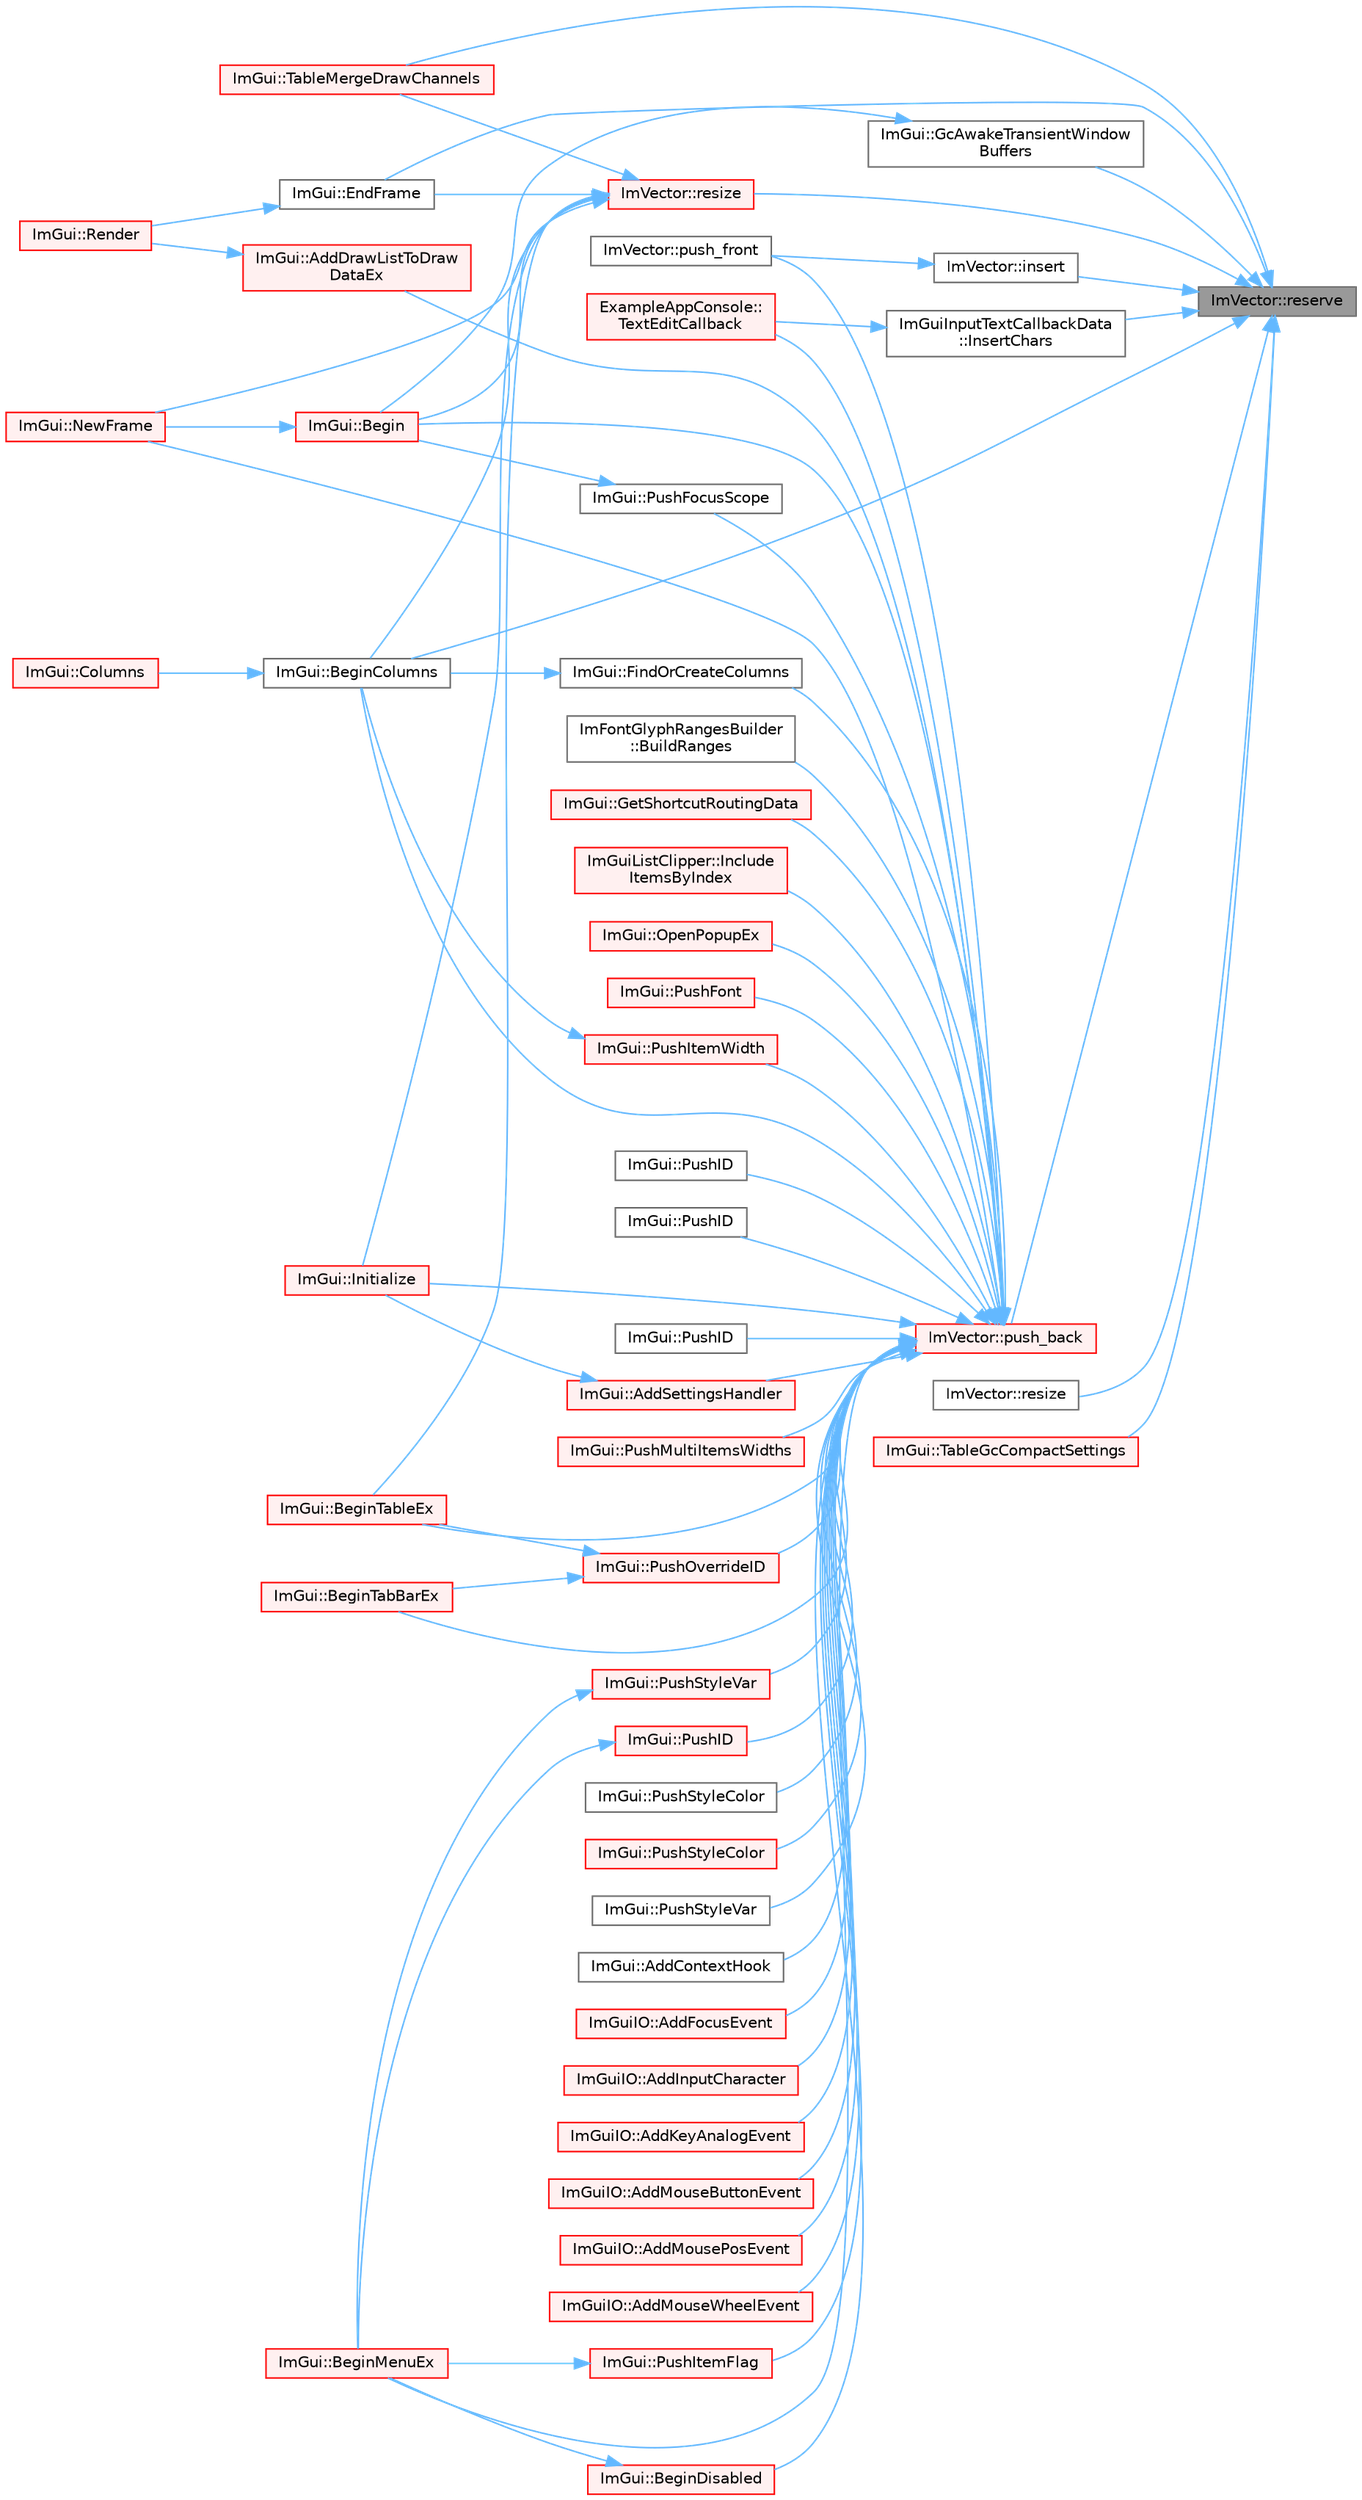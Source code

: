 digraph "ImVector::reserve"
{
 // LATEX_PDF_SIZE
  bgcolor="transparent";
  edge [fontname=Helvetica,fontsize=10,labelfontname=Helvetica,labelfontsize=10];
  node [fontname=Helvetica,fontsize=10,shape=box,height=0.2,width=0.4];
  rankdir="RL";
  Node1 [id="Node000001",label="ImVector::reserve",height=0.2,width=0.4,color="gray40", fillcolor="grey60", style="filled", fontcolor="black",tooltip=" "];
  Node1 -> Node2 [id="edge1_Node000001_Node000002",dir="back",color="steelblue1",style="solid",tooltip=" "];
  Node2 [id="Node000002",label="ImGui::BeginColumns",height=0.2,width=0.4,color="grey40", fillcolor="white", style="filled",URL="$namespace_im_gui.html#a303fae66ef07f4f86ab242cf81021060",tooltip=" "];
  Node2 -> Node3 [id="edge2_Node000002_Node000003",dir="back",color="steelblue1",style="solid",tooltip=" "];
  Node3 [id="Node000003",label="ImGui::Columns",height=0.2,width=0.4,color="red", fillcolor="#FFF0F0", style="filled",URL="$namespace_im_gui.html#a0e2889956542527c4039b6b8bf5c2a38",tooltip=" "];
  Node1 -> Node79 [id="edge3_Node000001_Node000079",dir="back",color="steelblue1",style="solid",tooltip=" "];
  Node79 [id="Node000079",label="ImGui::EndFrame",height=0.2,width=0.4,color="grey40", fillcolor="white", style="filled",URL="$namespace_im_gui.html#a246c37da45e88a12ade440a0feacb4ee",tooltip=" "];
  Node79 -> Node80 [id="edge4_Node000079_Node000080",dir="back",color="steelblue1",style="solid",tooltip=" "];
  Node80 [id="Node000080",label="ImGui::Render",height=0.2,width=0.4,color="red", fillcolor="#FFF0F0", style="filled",URL="$namespace_im_gui.html#ab51a164f547317c16c441f1599e3946d",tooltip=" "];
  Node1 -> Node137 [id="edge5_Node000001_Node000137",dir="back",color="steelblue1",style="solid",tooltip=" "];
  Node137 [id="Node000137",label="ImGui::GcAwakeTransientWindow\lBuffers",height=0.2,width=0.4,color="grey40", fillcolor="white", style="filled",URL="$namespace_im_gui.html#ad70feca33961fb47a8074074a8da2f80",tooltip=" "];
  Node137 -> Node138 [id="edge6_Node000137_Node000138",dir="back",color="steelblue1",style="solid",tooltip=" "];
  Node138 [id="Node000138",label="ImGui::Begin",height=0.2,width=0.4,color="red", fillcolor="#FFF0F0", style="filled",URL="$namespace_im_gui.html#a581e58db0bc930bafa4a5d23093a2b99",tooltip=" "];
  Node138 -> Node151 [id="edge7_Node000138_Node000151",dir="back",color="steelblue1",style="solid",tooltip=" "];
  Node151 [id="Node000151",label="ImGui::NewFrame",height=0.2,width=0.4,color="red", fillcolor="#FFF0F0", style="filled",URL="$namespace_im_gui.html#ab3f1fc018f903b7ad79fd10663375774",tooltip=" "];
  Node1 -> Node152 [id="edge8_Node000001_Node000152",dir="back",color="steelblue1",style="solid",tooltip=" "];
  Node152 [id="Node000152",label="ImVector::insert",height=0.2,width=0.4,color="grey40", fillcolor="white", style="filled",URL="$struct_im_vector.html#a541c8cd4b844f5276f10d160cb500533",tooltip=" "];
  Node152 -> Node153 [id="edge9_Node000152_Node000153",dir="back",color="steelblue1",style="solid",tooltip=" "];
  Node153 [id="Node000153",label="ImVector::push_front",height=0.2,width=0.4,color="grey40", fillcolor="white", style="filled",URL="$struct_im_vector.html#a168658df8e0e1df5698ebe7a69946389",tooltip=" "];
  Node1 -> Node154 [id="edge10_Node000001_Node000154",dir="back",color="steelblue1",style="solid",tooltip=" "];
  Node154 [id="Node000154",label="ImGuiInputTextCallbackData\l::InsertChars",height=0.2,width=0.4,color="grey40", fillcolor="white", style="filled",URL="$struct_im_gui_input_text_callback_data.html#a9963937f48aba00466c2af404dad1e25",tooltip=" "];
  Node154 -> Node155 [id="edge11_Node000154_Node000155",dir="back",color="steelblue1",style="solid",tooltip=" "];
  Node155 [id="Node000155",label="ExampleAppConsole::\lTextEditCallback",height=0.2,width=0.4,color="red", fillcolor="#FFF0F0", style="filled",URL="$struct_example_app_console.html#a0bc85c5dd2bef56ae1a64697be00ec87",tooltip=" "];
  Node1 -> Node157 [id="edge12_Node000001_Node000157",dir="back",color="steelblue1",style="solid",tooltip=" "];
  Node157 [id="Node000157",label="ImVector::push_back",height=0.2,width=0.4,color="red", fillcolor="#FFF0F0", style="filled",URL="$struct_im_vector.html#aab5df48e0711a48bd12f3206e08c4108",tooltip=" "];
  Node157 -> Node158 [id="edge13_Node000157_Node000158",dir="back",color="steelblue1",style="solid",tooltip=" "];
  Node158 [id="Node000158",label="ImGui::AddContextHook",height=0.2,width=0.4,color="grey40", fillcolor="white", style="filled",URL="$namespace_im_gui.html#a1e7bb4d83fee6646718773e5746e53ad",tooltip=" "];
  Node157 -> Node159 [id="edge14_Node000157_Node000159",dir="back",color="steelblue1",style="solid",tooltip=" "];
  Node159 [id="Node000159",label="ImGui::AddDrawListToDraw\lDataEx",height=0.2,width=0.4,color="red", fillcolor="#FFF0F0", style="filled",URL="$namespace_im_gui.html#a0074bb825de97c5602d9d9bb2e4d49d4",tooltip=" "];
  Node159 -> Node80 [id="edge15_Node000159_Node000080",dir="back",color="steelblue1",style="solid",tooltip=" "];
  Node157 -> Node161 [id="edge16_Node000157_Node000161",dir="back",color="steelblue1",style="solid",tooltip=" "];
  Node161 [id="Node000161",label="ImGuiIO::AddFocusEvent",height=0.2,width=0.4,color="red", fillcolor="#FFF0F0", style="filled",URL="$struct_im_gui_i_o.html#a051243815ff6305cdcd3db8f84c2dfef",tooltip=" "];
  Node157 -> Node164 [id="edge17_Node000157_Node000164",dir="back",color="steelblue1",style="solid",tooltip=" "];
  Node164 [id="Node000164",label="ImGuiIO::AddInputCharacter",height=0.2,width=0.4,color="red", fillcolor="#FFF0F0", style="filled",URL="$struct_im_gui_i_o.html#a0ded7ab1043ea14b65e1d81819878ccc",tooltip=" "];
  Node157 -> Node168 [id="edge18_Node000157_Node000168",dir="back",color="steelblue1",style="solid",tooltip=" "];
  Node168 [id="Node000168",label="ImGuiIO::AddKeyAnalogEvent",height=0.2,width=0.4,color="red", fillcolor="#FFF0F0", style="filled",URL="$struct_im_gui_i_o.html#ac88dcffd1c6785d00eedd5616315e48c",tooltip=" "];
  Node157 -> Node171 [id="edge19_Node000157_Node000171",dir="back",color="steelblue1",style="solid",tooltip=" "];
  Node171 [id="Node000171",label="ImGuiIO::AddMouseButtonEvent",height=0.2,width=0.4,color="red", fillcolor="#FFF0F0", style="filled",URL="$struct_im_gui_i_o.html#a9fa5df74047424bb03d7cb29c6fb6ea1",tooltip=" "];
  Node157 -> Node173 [id="edge20_Node000157_Node000173",dir="back",color="steelblue1",style="solid",tooltip=" "];
  Node173 [id="Node000173",label="ImGuiIO::AddMousePosEvent",height=0.2,width=0.4,color="red", fillcolor="#FFF0F0", style="filled",URL="$struct_im_gui_i_o.html#ab6423058bbb3503c3cf66e0e45ee606d",tooltip=" "];
  Node157 -> Node176 [id="edge21_Node000157_Node000176",dir="back",color="steelblue1",style="solid",tooltip=" "];
  Node176 [id="Node000176",label="ImGuiIO::AddMouseWheelEvent",height=0.2,width=0.4,color="red", fillcolor="#FFF0F0", style="filled",URL="$struct_im_gui_i_o.html#a3c5ad00141194e3a01c9efbcb53cd5a1",tooltip=" "];
  Node157 -> Node178 [id="edge22_Node000157_Node000178",dir="back",color="steelblue1",style="solid",tooltip=" "];
  Node178 [id="Node000178",label="ImGui::AddSettingsHandler",height=0.2,width=0.4,color="red", fillcolor="#FFF0F0", style="filled",URL="$namespace_im_gui.html#ade13c9d3114fb2fae235a29a6388495d",tooltip=" "];
  Node178 -> Node179 [id="edge23_Node000178_Node000179",dir="back",color="steelblue1",style="solid",tooltip=" "];
  Node179 [id="Node000179",label="ImGui::Initialize",height=0.2,width=0.4,color="red", fillcolor="#FFF0F0", style="filled",URL="$namespace_im_gui.html#a1a611da38fae18a3d1dafcb3228259da",tooltip=" "];
  Node157 -> Node138 [id="edge24_Node000157_Node000138",dir="back",color="steelblue1",style="solid",tooltip=" "];
  Node157 -> Node2 [id="edge25_Node000157_Node000002",dir="back",color="steelblue1",style="solid",tooltip=" "];
  Node157 -> Node183 [id="edge26_Node000157_Node000183",dir="back",color="steelblue1",style="solid",tooltip=" "];
  Node183 [id="Node000183",label="ImGui::BeginDisabled",height=0.2,width=0.4,color="red", fillcolor="#FFF0F0", style="filled",URL="$namespace_im_gui.html#ae90e9a26f01d0d45f6bf7ca720d170d1",tooltip=" "];
  Node183 -> Node89 [id="edge27_Node000183_Node000089",dir="back",color="steelblue1",style="solid",tooltip=" "];
  Node89 [id="Node000089",label="ImGui::BeginMenuEx",height=0.2,width=0.4,color="red", fillcolor="#FFF0F0", style="filled",URL="$namespace_im_gui.html#a8dc671f87ed281b6445ce6ae4ab25183",tooltip=" "];
  Node157 -> Node89 [id="edge28_Node000157_Node000089",dir="back",color="steelblue1",style="solid",tooltip=" "];
  Node157 -> Node193 [id="edge29_Node000157_Node000193",dir="back",color="steelblue1",style="solid",tooltip=" "];
  Node193 [id="Node000193",label="ImGui::BeginTabBarEx",height=0.2,width=0.4,color="red", fillcolor="#FFF0F0", style="filled",URL="$namespace_im_gui.html#ae630dd2237aa12e9a306af817d8996c3",tooltip=" "];
  Node157 -> Node143 [id="edge30_Node000157_Node000143",dir="back",color="steelblue1",style="solid",tooltip=" "];
  Node143 [id="Node000143",label="ImGui::BeginTableEx",height=0.2,width=0.4,color="red", fillcolor="#FFF0F0", style="filled",URL="$namespace_im_gui.html#a28046a30716afeb7738a82a5b19044ca",tooltip=" "];
  Node157 -> Node195 [id="edge31_Node000157_Node000195",dir="back",color="steelblue1",style="solid",tooltip=" "];
  Node195 [id="Node000195",label="ImFontGlyphRangesBuilder\l::BuildRanges",height=0.2,width=0.4,color="grey40", fillcolor="white", style="filled",URL="$struct_im_font_glyph_ranges_builder.html#abc11a683e1b345299c42abd8b6c422a5",tooltip=" "];
  Node157 -> Node196 [id="edge32_Node000157_Node000196",dir="back",color="steelblue1",style="solid",tooltip=" "];
  Node196 [id="Node000196",label="ImGui::FindOrCreateColumns",height=0.2,width=0.4,color="grey40", fillcolor="white", style="filled",URL="$namespace_im_gui.html#af04eb535c152ed14c87940b5d0661c7b",tooltip=" "];
  Node196 -> Node2 [id="edge33_Node000196_Node000002",dir="back",color="steelblue1",style="solid",tooltip=" "];
  Node157 -> Node197 [id="edge34_Node000157_Node000197",dir="back",color="steelblue1",style="solid",tooltip=" "];
  Node197 [id="Node000197",label="ImGui::GetShortcutRoutingData",height=0.2,width=0.4,color="red", fillcolor="#FFF0F0", style="filled",URL="$namespace_im_gui.html#a44a24428cdecdfd7825d37e616e5af45",tooltip=" "];
  Node157 -> Node201 [id="edge35_Node000157_Node000201",dir="back",color="steelblue1",style="solid",tooltip=" "];
  Node201 [id="Node000201",label="ImGuiListClipper::Include\lItemsByIndex",height=0.2,width=0.4,color="red", fillcolor="#FFF0F0", style="filled",URL="$struct_im_gui_list_clipper.html#a7bf69e01d7de8ecf459ba6c697dc932b",tooltip=" "];
  Node157 -> Node179 [id="edge36_Node000157_Node000179",dir="back",color="steelblue1",style="solid",tooltip=" "];
  Node157 -> Node151 [id="edge37_Node000157_Node000151",dir="back",color="steelblue1",style="solid",tooltip=" "];
  Node157 -> Node205 [id="edge38_Node000157_Node000205",dir="back",color="steelblue1",style="solid",tooltip=" "];
  Node205 [id="Node000205",label="ImGui::OpenPopupEx",height=0.2,width=0.4,color="red", fillcolor="#FFF0F0", style="filled",URL="$namespace_im_gui.html#ac1570338b44e1f1311055db7ae41c47b",tooltip=" "];
  Node157 -> Node153 [id="edge39_Node000157_Node000153",dir="back",color="steelblue1",style="solid",tooltip=" "];
  Node157 -> Node210 [id="edge40_Node000157_Node000210",dir="back",color="steelblue1",style="solid",tooltip=" "];
  Node210 [id="Node000210",label="ImGui::PushFocusScope",height=0.2,width=0.4,color="grey40", fillcolor="white", style="filled",URL="$namespace_im_gui.html#ad10256d914b625cea7494b26c77b84ec",tooltip=" "];
  Node210 -> Node138 [id="edge41_Node000210_Node000138",dir="back",color="steelblue1",style="solid",tooltip=" "];
  Node157 -> Node211 [id="edge42_Node000157_Node000211",dir="back",color="steelblue1",style="solid",tooltip=" "];
  Node211 [id="Node000211",label="ImGui::PushFont",height=0.2,width=0.4,color="red", fillcolor="#FFF0F0", style="filled",URL="$namespace_im_gui.html#ac5a59f4f8226fd35786d8973c85b85a9",tooltip=" "];
  Node157 -> Node212 [id="edge43_Node000157_Node000212",dir="back",color="steelblue1",style="solid",tooltip=" "];
  Node212 [id="Node000212",label="ImGui::PushID",height=0.2,width=0.4,color="red", fillcolor="#FFF0F0", style="filled",URL="$namespace_im_gui.html#a27a8533605dc5b8cabf161bf7715bbde",tooltip=" "];
  Node212 -> Node89 [id="edge44_Node000212_Node000089",dir="back",color="steelblue1",style="solid",tooltip=" "];
  Node157 -> Node219 [id="edge45_Node000157_Node000219",dir="back",color="steelblue1",style="solid",tooltip=" "];
  Node219 [id="Node000219",label="ImGui::PushID",height=0.2,width=0.4,color="grey40", fillcolor="white", style="filled",URL="$namespace_im_gui.html#af5e55788830807a7c53d5dd7865b692a",tooltip=" "];
  Node157 -> Node220 [id="edge46_Node000157_Node000220",dir="back",color="steelblue1",style="solid",tooltip=" "];
  Node220 [id="Node000220",label="ImGui::PushID",height=0.2,width=0.4,color="grey40", fillcolor="white", style="filled",URL="$namespace_im_gui.html#af9cf42fdf2fbc5eeec7521de14996bfb",tooltip=" "];
  Node157 -> Node221 [id="edge47_Node000157_Node000221",dir="back",color="steelblue1",style="solid",tooltip=" "];
  Node221 [id="Node000221",label="ImGui::PushID",height=0.2,width=0.4,color="grey40", fillcolor="white", style="filled",URL="$namespace_im_gui.html#a6a11664be2a0b9a0e7054bb339e009ac",tooltip=" "];
  Node157 -> Node222 [id="edge48_Node000157_Node000222",dir="back",color="steelblue1",style="solid",tooltip=" "];
  Node222 [id="Node000222",label="ImGui::PushItemFlag",height=0.2,width=0.4,color="red", fillcolor="#FFF0F0", style="filled",URL="$namespace_im_gui.html#ac7301f6378333f6d17f47823eed9e00a",tooltip=" "];
  Node222 -> Node89 [id="edge49_Node000222_Node000089",dir="back",color="steelblue1",style="solid",tooltip=" "];
  Node157 -> Node225 [id="edge50_Node000157_Node000225",dir="back",color="steelblue1",style="solid",tooltip=" "];
  Node225 [id="Node000225",label="ImGui::PushItemWidth",height=0.2,width=0.4,color="red", fillcolor="#FFF0F0", style="filled",URL="$namespace_im_gui.html#a4ad13bf38f0521a339133248ef3e3036",tooltip=" "];
  Node225 -> Node2 [id="edge51_Node000225_Node000002",dir="back",color="steelblue1",style="solid",tooltip=" "];
  Node157 -> Node226 [id="edge52_Node000157_Node000226",dir="back",color="steelblue1",style="solid",tooltip=" "];
  Node226 [id="Node000226",label="ImGui::PushMultiItemsWidths",height=0.2,width=0.4,color="red", fillcolor="#FFF0F0", style="filled",URL="$namespace_im_gui.html#a6ec35a6af1a0bbe454d79c2c63b030cc",tooltip=" "];
  Node157 -> Node227 [id="edge53_Node000157_Node000227",dir="back",color="steelblue1",style="solid",tooltip=" "];
  Node227 [id="Node000227",label="ImGui::PushOverrideID",height=0.2,width=0.4,color="red", fillcolor="#FFF0F0", style="filled",URL="$namespace_im_gui.html#acff64eb876d279cfe1cc6129ccd19930",tooltip=" "];
  Node227 -> Node193 [id="edge54_Node000227_Node000193",dir="back",color="steelblue1",style="solid",tooltip=" "];
  Node227 -> Node143 [id="edge55_Node000227_Node000143",dir="back",color="steelblue1",style="solid",tooltip=" "];
  Node157 -> Node245 [id="edge56_Node000157_Node000245",dir="back",color="steelblue1",style="solid",tooltip=" "];
  Node245 [id="Node000245",label="ImGui::PushStyleColor",height=0.2,width=0.4,color="grey40", fillcolor="white", style="filled",URL="$namespace_im_gui.html#a5bd052ebf55015312a53739974950e7b",tooltip=" "];
  Node157 -> Node246 [id="edge57_Node000157_Node000246",dir="back",color="steelblue1",style="solid",tooltip=" "];
  Node246 [id="Node000246",label="ImGui::PushStyleColor",height=0.2,width=0.4,color="red", fillcolor="#FFF0F0", style="filled",URL="$namespace_im_gui.html#a77ee84afb636e05eb4b2d6eeddcc2aa8",tooltip=" "];
  Node157 -> Node251 [id="edge58_Node000157_Node000251",dir="back",color="steelblue1",style="solid",tooltip=" "];
  Node251 [id="Node000251",label="ImGui::PushStyleVar",height=0.2,width=0.4,color="grey40", fillcolor="white", style="filled",URL="$namespace_im_gui.html#ae404b6978e9aedec5c16627d8c45f923",tooltip=" "];
  Node157 -> Node252 [id="edge59_Node000157_Node000252",dir="back",color="steelblue1",style="solid",tooltip=" "];
  Node252 [id="Node000252",label="ImGui::PushStyleVar",height=0.2,width=0.4,color="red", fillcolor="#FFF0F0", style="filled",URL="$namespace_im_gui.html#aab3f43009094462cf2a5eb554785949b",tooltip=" "];
  Node252 -> Node89 [id="edge60_Node000252_Node000089",dir="back",color="steelblue1",style="solid",tooltip=" "];
  Node157 -> Node155 [id="edge61_Node000157_Node000155",dir="back",color="steelblue1",style="solid",tooltip=" "];
  Node1 -> Node288 [id="edge62_Node000001_Node000288",dir="back",color="steelblue1",style="solid",tooltip=" "];
  Node288 [id="Node000288",label="ImVector::resize",height=0.2,width=0.4,color="red", fillcolor="#FFF0F0", style="filled",URL="$struct_im_vector.html#ac371dd62e56ae486b1a5038cf07eee56",tooltip=" "];
  Node288 -> Node138 [id="edge63_Node000288_Node000138",dir="back",color="steelblue1",style="solid",tooltip=" "];
  Node288 -> Node2 [id="edge64_Node000288_Node000002",dir="back",color="steelblue1",style="solid",tooltip=" "];
  Node288 -> Node143 [id="edge65_Node000288_Node000143",dir="back",color="steelblue1",style="solid",tooltip=" "];
  Node288 -> Node79 [id="edge66_Node000288_Node000079",dir="back",color="steelblue1",style="solid",tooltip=" "];
  Node288 -> Node179 [id="edge67_Node000288_Node000179",dir="back",color="steelblue1",style="solid",tooltip=" "];
  Node288 -> Node151 [id="edge68_Node000288_Node000151",dir="back",color="steelblue1",style="solid",tooltip=" "];
  Node288 -> Node335 [id="edge69_Node000288_Node000335",dir="back",color="steelblue1",style="solid",tooltip=" "];
  Node335 [id="Node000335",label="ImGui::TableMergeDrawChannels",height=0.2,width=0.4,color="red", fillcolor="#FFF0F0", style="filled",URL="$namespace_im_gui.html#a0bf2259f81cd376b6790fe13dea70a22",tooltip=" "];
  Node1 -> Node337 [id="edge70_Node000001_Node000337",dir="back",color="steelblue1",style="solid",tooltip=" "];
  Node337 [id="Node000337",label="ImVector::resize",height=0.2,width=0.4,color="grey40", fillcolor="white", style="filled",URL="$struct_im_vector.html#abe7f21776ecfb7d0214963fd8c0689f0",tooltip=" "];
  Node1 -> Node338 [id="edge71_Node000001_Node000338",dir="back",color="steelblue1",style="solid",tooltip=" "];
  Node338 [id="Node000338",label="ImGui::TableGcCompactSettings",height=0.2,width=0.4,color="red", fillcolor="#FFF0F0", style="filled",URL="$namespace_im_gui.html#a4e0c06857053c7c3fbde16b8fd5bee17",tooltip=" "];
  Node1 -> Node335 [id="edge72_Node000001_Node000335",dir="back",color="steelblue1",style="solid",tooltip=" "];
}
